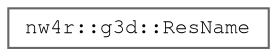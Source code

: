 digraph "Graphical Class Hierarchy"
{
 // LATEX_PDF_SIZE
  bgcolor="transparent";
  edge [fontname=FreeMono,fontsize=10,labelfontname=FreeMono,labelfontsize=10];
  node [fontname=FreeMono,fontsize=10,shape=box,height=0.2,width=0.4];
  rankdir="LR";
  Node0 [label="nw4r::g3d::ResName",height=0.2,width=0.4,color="grey40", fillcolor="white", style="filled",URL="$structnw4r_1_1g3d_1_1_res_name.html",tooltip=" "];
}
